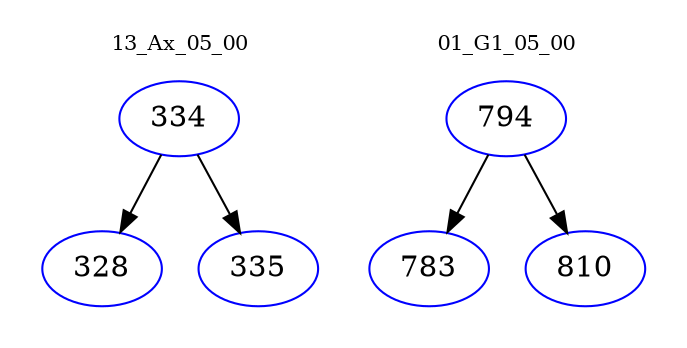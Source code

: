 digraph{
subgraph cluster_0 {
color = white
label = "13_Ax_05_00";
fontsize=10;
T0_334 [label="334", color="blue"]
T0_334 -> T0_328 [color="black"]
T0_328 [label="328", color="blue"]
T0_334 -> T0_335 [color="black"]
T0_335 [label="335", color="blue"]
}
subgraph cluster_1 {
color = white
label = "01_G1_05_00";
fontsize=10;
T1_794 [label="794", color="blue"]
T1_794 -> T1_783 [color="black"]
T1_783 [label="783", color="blue"]
T1_794 -> T1_810 [color="black"]
T1_810 [label="810", color="blue"]
}
}

